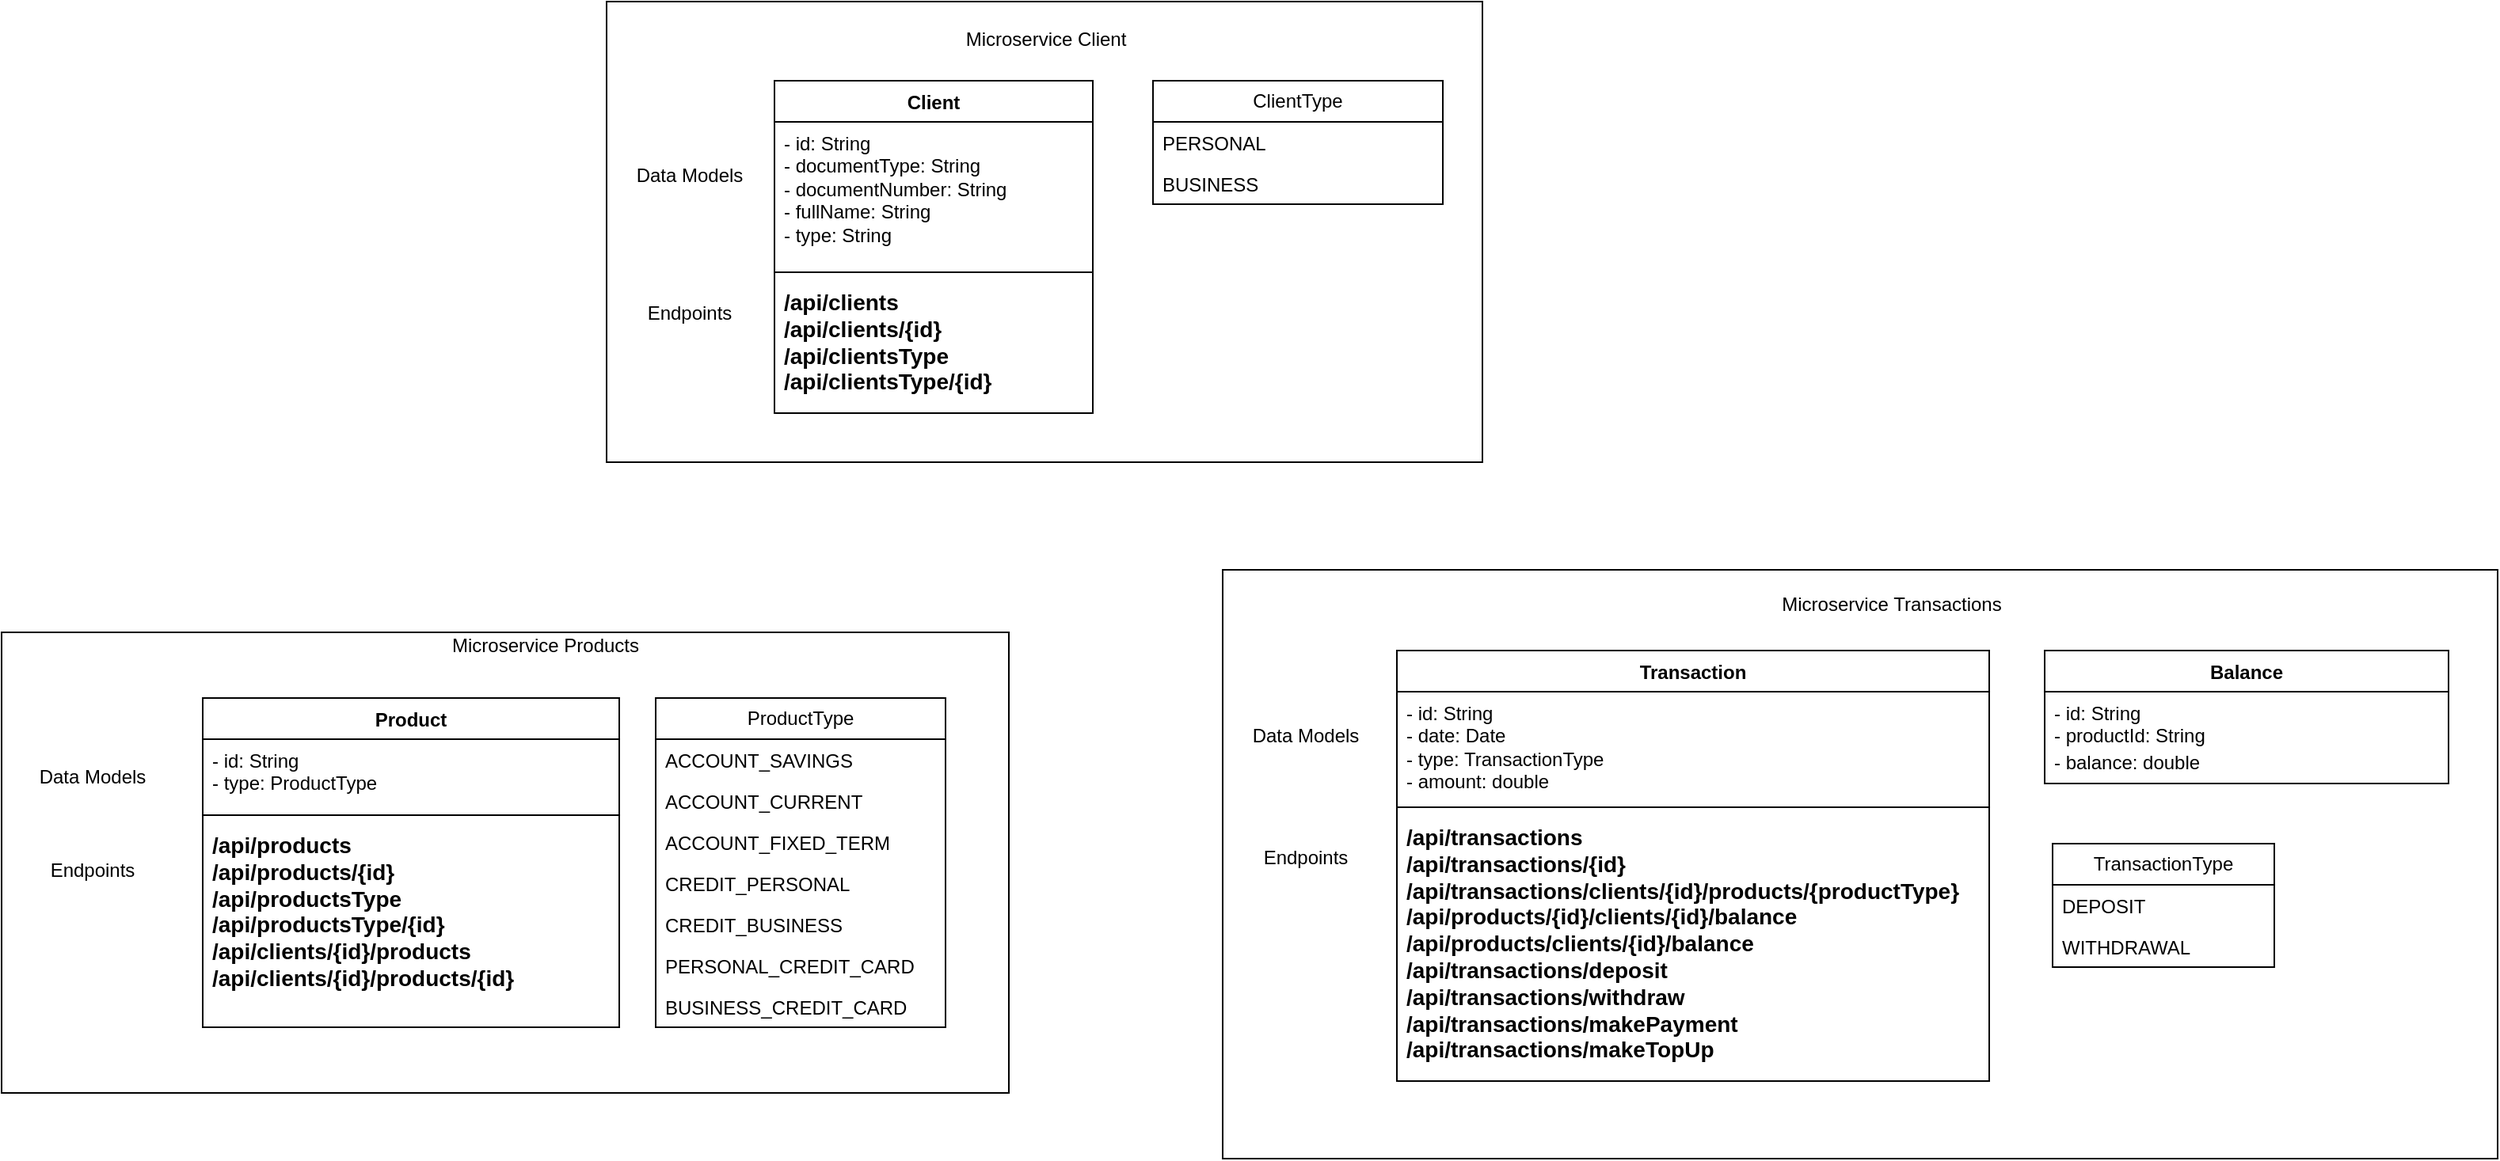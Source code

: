 <mxfile version="21.6.1" type="device">
  <diagram name="Página-1" id="byQaw5cqvZ2PZXJsykcE">
    <mxGraphModel dx="1434" dy="1213" grid="0" gridSize="10" guides="1" tooltips="1" connect="1" arrows="1" fold="1" page="0" pageScale="1" pageWidth="827" pageHeight="1169" math="0" shadow="0">
      <root>
        <mxCell id="0" />
        <mxCell id="1" parent="0" />
        <mxCell id="kyLPirycK8c-wqSpg7BQ-3" value="" style="verticalLabelPosition=bottom;verticalAlign=top;html=1;shape=mxgraph.basic.rect;fillColor2=none;strokeWidth=1;size=20;indent=5;" vertex="1" parent="1">
          <mxGeometry x="696" y="-298" width="805" height="372" as="geometry" />
        </mxCell>
        <mxCell id="kyLPirycK8c-wqSpg7BQ-2" value="" style="verticalLabelPosition=bottom;verticalAlign=top;html=1;shape=mxgraph.basic.rect;fillColor2=none;strokeWidth=1;size=20;indent=5;" vertex="1" parent="1">
          <mxGeometry x="-75" y="-258.5" width="636" height="291" as="geometry" />
        </mxCell>
        <mxCell id="Dh1_PqeGlYigmbHntT6k-110" value="" style="verticalLabelPosition=bottom;verticalAlign=top;html=1;shape=mxgraph.basic.rect;fillColor2=none;strokeWidth=1;size=20;indent=5;" parent="1" vertex="1">
          <mxGeometry x="307" y="-657" width="553" height="291" as="geometry" />
        </mxCell>
        <mxCell id="Dh1_PqeGlYigmbHntT6k-1" value="Product" style="swimlane;fontStyle=1;align=center;verticalAlign=top;childLayout=stackLayout;horizontal=1;startSize=26;horizontalStack=0;resizeParent=1;resizeParentMax=0;resizeLast=0;collapsible=1;marginBottom=0;whiteSpace=wrap;html=1;fillColor=#FFFFFF;" parent="1" vertex="1">
          <mxGeometry x="52" y="-217" width="263" height="208" as="geometry" />
        </mxCell>
        <mxCell id="Dh1_PqeGlYigmbHntT6k-2" value="- id: String&lt;br&gt;- type: ProductType&lt;br&gt;&lt;span style=&quot;border: 0px solid rgb(217, 217, 227); box-sizing: border-box; --tw-border-spacing-x: 0; --tw-border-spacing-y: 0; --tw-translate-x: 0; --tw-translate-y: 0; --tw-rotate: 0; --tw-skew-x: 0; --tw-skew-y: 0; --tw-scale-x: 1; --tw-scale-y: 1; --tw-pan-x: ; --tw-pan-y: ; --tw-pinch-zoom: ; --tw-scroll-snap-strictness: proximity; --tw-gradient-from-position: ; --tw-gradient-via-position: ; --tw-gradient-to-position: ; --tw-ordinal: ; --tw-slashed-zero: ; --tw-numeric-figure: ; --tw-numeric-spacing: ; --tw-numeric-fraction: ; --tw-ring-inset: ; --tw-ring-offset-width: 0px; --tw-ring-offset-color: #fff; --tw-ring-color: rgba(69,89,164,.5); --tw-ring-offset-shadow: 0 0 transparent; --tw-ring-shadow: 0 0 transparent; --tw-shadow: 0 0 transparent; --tw-shadow-colored: 0 0 transparent; --tw-blur: ; --tw-brightness: ; --tw-contrast: ; --tw-grayscale: ; --tw-hue-rotate: ; --tw-invert: ; --tw-saturate: ; --tw-sepia: ; --tw-drop-shadow: ; --tw-backdrop-blur: ; --tw-backdrop-brightness: ; --tw-backdrop-contrast: ; --tw-backdrop-grayscale: ; --tw-backdrop-hue-rotate: ; --tw-backdrop-invert: ; --tw-backdrop-opacity: ; --tw-backdrop-saturate: ; --tw-backdrop-sepia: ; color: rgb(255, 255, 255); font-family: &amp;quot;Söhne Mono&amp;quot;, Monaco, &amp;quot;Andale Mono&amp;quot;, &amp;quot;Ubuntu Mono&amp;quot;, monospace; font-size: 14px; background-color: rgb(0, 0, 0);&quot; class=&quot;xml&quot;&gt;&lt;span style=&quot;border: 0px solid rgb(217, 217, 227); box-sizing: border-box; --tw-border-spacing-x: 0; --tw-border-spacing-y: 0; --tw-translate-x: 0; --tw-translate-y: 0; --tw-rotate: 0; --tw-skew-x: 0; --tw-skew-y: 0; --tw-scale-x: 1; --tw-scale-y: 1; --tw-pan-x: ; --tw-pan-y: ; --tw-pinch-zoom: ; --tw-scroll-snap-strictness: proximity; --tw-gradient-from-position: ; --tw-gradient-via-position: ; --tw-gradient-to-position: ; --tw-ordinal: ; --tw-slashed-zero: ; --tw-numeric-figure: ; --tw-numeric-spacing: ; --tw-numeric-fraction: ; --tw-ring-inset: ; --tw-ring-offset-width: 0px; --tw-ring-offset-color: #fff; --tw-ring-color: rgba(69,89,164,.5); --tw-ring-offset-shadow: 0 0 transparent; --tw-ring-shadow: 0 0 transparent; --tw-shadow: 0 0 transparent; --tw-shadow-colored: 0 0 transparent; --tw-blur: ; --tw-brightness: ; --tw-contrast: ; --tw-grayscale: ; --tw-hue-rotate: ; --tw-invert: ; --tw-saturate: ; --tw-sepia: ; --tw-drop-shadow: ; --tw-backdrop-blur: ; --tw-backdrop-brightness: ; --tw-backdrop-contrast: ; --tw-backdrop-grayscale: ; --tw-backdrop-hue-rotate: ; --tw-backdrop-invert: ; --tw-backdrop-opacity: ; --tw-backdrop-saturate: ; --tw-backdrop-sepia: ;&quot; class=&quot;hljs-tag&quot;&gt;&lt;br&gt;&lt;br&gt;&lt;/span&gt;&lt;/span&gt;" style="text;strokeColor=none;fillColor=none;align=left;verticalAlign=top;spacingLeft=4;spacingRight=4;overflow=hidden;rotatable=0;points=[[0,0.5],[1,0.5]];portConstraint=eastwest;whiteSpace=wrap;html=1;" parent="Dh1_PqeGlYigmbHntT6k-1" vertex="1">
          <mxGeometry y="26" width="263" height="44" as="geometry" />
        </mxCell>
        <mxCell id="Dh1_PqeGlYigmbHntT6k-3" value="" style="line;strokeWidth=1;fillColor=none;align=left;verticalAlign=middle;spacingTop=-1;spacingLeft=3;spacingRight=3;rotatable=0;labelPosition=right;points=[];portConstraint=eastwest;strokeColor=inherit;" parent="Dh1_PqeGlYigmbHntT6k-1" vertex="1">
          <mxGeometry y="70" width="263" height="8" as="geometry" />
        </mxCell>
        <mxCell id="Dh1_PqeGlYigmbHntT6k-4" value="&lt;b style=&quot;border-color: var(--border-color); font-size: 14px;&quot;&gt;&lt;b style=&quot;border-color: var(--border-color);&quot;&gt;/api&lt;/b&gt;/products&lt;br style=&quot;border-color: var(--border-color);&quot;&gt;&lt;b style=&quot;border-color: var(--border-color);&quot;&gt;/api&lt;/b&gt;/&lt;b style=&quot;border-color: var(--border-color);&quot;&gt;products&lt;/b&gt;/{id}&lt;br&gt;&lt;b style=&quot;border-color: var(--border-color);&quot;&gt;&lt;b style=&quot;border-color: var(--border-color);&quot;&gt;/api&lt;/b&gt;/productsType&lt;br style=&quot;border-color: var(--border-color);&quot;&gt;&lt;b style=&quot;border-color: var(--border-color);&quot;&gt;/api&lt;/b&gt;/&lt;b style=&quot;border-color: var(--border-color);&quot;&gt;productsType&lt;/b&gt;/{id}&lt;/b&gt;&lt;br&gt;&lt;b style=&quot;border-color: var(--border-color);&quot;&gt;/api/clients/{id}/products&lt;br&gt;&lt;/b&gt;&lt;b style=&quot;border-color: var(--border-color);&quot;&gt;&lt;b style=&quot;border-color: var(--border-color);&quot;&gt;/api/clients/{id}/products/{id}&lt;/b&gt;&lt;/b&gt;&lt;br&gt;&lt;/b&gt;" style="text;strokeColor=none;fillColor=none;align=left;verticalAlign=top;spacingLeft=4;spacingRight=4;overflow=hidden;rotatable=0;points=[[0,0.5],[1,0.5]];portConstraint=eastwest;whiteSpace=wrap;html=1;" parent="Dh1_PqeGlYigmbHntT6k-1" vertex="1">
          <mxGeometry y="78" width="263" height="130" as="geometry" />
        </mxCell>
        <mxCell id="Dh1_PqeGlYigmbHntT6k-47" value="ProductType" style="swimlane;fontStyle=0;childLayout=stackLayout;horizontal=1;startSize=26;fillColor=none;horizontalStack=0;resizeParent=1;resizeParentMax=0;resizeLast=0;collapsible=1;marginBottom=0;whiteSpace=wrap;html=1;" parent="1" vertex="1">
          <mxGeometry x="338" y="-217" width="183" height="208" as="geometry">
            <mxRectangle x="432" y="33" width="93" height="26" as="alternateBounds" />
          </mxGeometry>
        </mxCell>
        <mxCell id="Dh1_PqeGlYigmbHntT6k-48" value="ACCOUNT_SAVINGS" style="text;strokeColor=none;fillColor=none;align=left;verticalAlign=top;spacingLeft=4;spacingRight=4;overflow=hidden;rotatable=0;points=[[0,0.5],[1,0.5]];portConstraint=eastwest;whiteSpace=wrap;html=1;" parent="Dh1_PqeGlYigmbHntT6k-47" vertex="1">
          <mxGeometry y="26" width="183" height="26" as="geometry" />
        </mxCell>
        <mxCell id="Dh1_PqeGlYigmbHntT6k-49" value="ACCOUNT_CURRENT" style="text;strokeColor=none;fillColor=none;align=left;verticalAlign=top;spacingLeft=4;spacingRight=4;overflow=hidden;rotatable=0;points=[[0,0.5],[1,0.5]];portConstraint=eastwest;whiteSpace=wrap;html=1;" parent="Dh1_PqeGlYigmbHntT6k-47" vertex="1">
          <mxGeometry y="52" width="183" height="26" as="geometry" />
        </mxCell>
        <mxCell id="Dh1_PqeGlYigmbHntT6k-50" value="ACCOUNT_FIXED_TERM" style="text;strokeColor=none;fillColor=none;align=left;verticalAlign=top;spacingLeft=4;spacingRight=4;overflow=hidden;rotatable=0;points=[[0,0.5],[1,0.5]];portConstraint=eastwest;whiteSpace=wrap;html=1;" parent="Dh1_PqeGlYigmbHntT6k-47" vertex="1">
          <mxGeometry y="78" width="183" height="26" as="geometry" />
        </mxCell>
        <mxCell id="Dh1_PqeGlYigmbHntT6k-85" value="CREDIT_PERSONAL" style="text;strokeColor=none;fillColor=none;align=left;verticalAlign=top;spacingLeft=4;spacingRight=4;overflow=hidden;rotatable=0;points=[[0,0.5],[1,0.5]];portConstraint=eastwest;whiteSpace=wrap;html=1;" parent="Dh1_PqeGlYigmbHntT6k-47" vertex="1">
          <mxGeometry y="104" width="183" height="26" as="geometry" />
        </mxCell>
        <mxCell id="Dh1_PqeGlYigmbHntT6k-86" value="CREDIT_BUSINESS" style="text;strokeColor=none;fillColor=none;align=left;verticalAlign=top;spacingLeft=4;spacingRight=4;overflow=hidden;rotatable=0;points=[[0,0.5],[1,0.5]];portConstraint=eastwest;whiteSpace=wrap;html=1;" parent="Dh1_PqeGlYigmbHntT6k-47" vertex="1">
          <mxGeometry y="130" width="183" height="26" as="geometry" />
        </mxCell>
        <mxCell id="Dh1_PqeGlYigmbHntT6k-87" value="PERSONAL_CREDIT_CARD" style="text;strokeColor=none;fillColor=none;align=left;verticalAlign=top;spacingLeft=4;spacingRight=4;overflow=hidden;rotatable=0;points=[[0,0.5],[1,0.5]];portConstraint=eastwest;whiteSpace=wrap;html=1;" parent="Dh1_PqeGlYigmbHntT6k-47" vertex="1">
          <mxGeometry y="156" width="183" height="26" as="geometry" />
        </mxCell>
        <mxCell id="Dh1_PqeGlYigmbHntT6k-88" value="BUSINESS_CREDIT_CARD" style="text;strokeColor=none;fillColor=none;align=left;verticalAlign=top;spacingLeft=4;spacingRight=4;overflow=hidden;rotatable=0;points=[[0,0.5],[1,0.5]];portConstraint=eastwest;whiteSpace=wrap;html=1;" parent="Dh1_PqeGlYigmbHntT6k-47" vertex="1">
          <mxGeometry y="182" width="183" height="26" as="geometry" />
        </mxCell>
        <mxCell id="Dh1_PqeGlYigmbHntT6k-54" value="Transaction" style="swimlane;fontStyle=1;align=center;verticalAlign=top;childLayout=stackLayout;horizontal=1;startSize=26;horizontalStack=0;resizeParent=1;resizeParentMax=0;resizeLast=0;collapsible=1;marginBottom=0;whiteSpace=wrap;html=1;fillColor=#FFFFFF;" parent="1" vertex="1">
          <mxGeometry x="806" y="-247" width="374" height="272" as="geometry" />
        </mxCell>
        <mxCell id="Dh1_PqeGlYigmbHntT6k-55" value="- id: String&lt;br&gt;- date: Date&lt;br&gt;- type: TransactionType&lt;br&gt;- amount: double&lt;br&gt;&lt;span style=&quot;border: 0px solid rgb(217, 217, 227); box-sizing: border-box; --tw-border-spacing-x: 0; --tw-border-spacing-y: 0; --tw-translate-x: 0; --tw-translate-y: 0; --tw-rotate: 0; --tw-skew-x: 0; --tw-skew-y: 0; --tw-scale-x: 1; --tw-scale-y: 1; --tw-pan-x: ; --tw-pan-y: ; --tw-pinch-zoom: ; --tw-scroll-snap-strictness: proximity; --tw-gradient-from-position: ; --tw-gradient-via-position: ; --tw-gradient-to-position: ; --tw-ordinal: ; --tw-slashed-zero: ; --tw-numeric-figure: ; --tw-numeric-spacing: ; --tw-numeric-fraction: ; --tw-ring-inset: ; --tw-ring-offset-width: 0px; --tw-ring-offset-color: #fff; --tw-ring-color: rgba(69,89,164,.5); --tw-ring-offset-shadow: 0 0 transparent; --tw-ring-shadow: 0 0 transparent; --tw-shadow: 0 0 transparent; --tw-shadow-colored: 0 0 transparent; --tw-blur: ; --tw-brightness: ; --tw-contrast: ; --tw-grayscale: ; --tw-hue-rotate: ; --tw-invert: ; --tw-saturate: ; --tw-sepia: ; --tw-drop-shadow: ; --tw-backdrop-blur: ; --tw-backdrop-brightness: ; --tw-backdrop-contrast: ; --tw-backdrop-grayscale: ; --tw-backdrop-hue-rotate: ; --tw-backdrop-invert: ; --tw-backdrop-opacity: ; --tw-backdrop-saturate: ; --tw-backdrop-sepia: ; color: rgb(255, 255, 255); font-family: &amp;quot;Söhne Mono&amp;quot;, Monaco, &amp;quot;Andale Mono&amp;quot;, &amp;quot;Ubuntu Mono&amp;quot;, monospace; font-size: 14px; background-color: rgb(0, 0, 0);&quot; class=&quot;xml&quot;&gt;&lt;span style=&quot;border: 0px solid rgb(217, 217, 227); box-sizing: border-box; --tw-border-spacing-x: 0; --tw-border-spacing-y: 0; --tw-translate-x: 0; --tw-translate-y: 0; --tw-rotate: 0; --tw-skew-x: 0; --tw-skew-y: 0; --tw-scale-x: 1; --tw-scale-y: 1; --tw-pan-x: ; --tw-pan-y: ; --tw-pinch-zoom: ; --tw-scroll-snap-strictness: proximity; --tw-gradient-from-position: ; --tw-gradient-via-position: ; --tw-gradient-to-position: ; --tw-ordinal: ; --tw-slashed-zero: ; --tw-numeric-figure: ; --tw-numeric-spacing: ; --tw-numeric-fraction: ; --tw-ring-inset: ; --tw-ring-offset-width: 0px; --tw-ring-offset-color: #fff; --tw-ring-color: rgba(69,89,164,.5); --tw-ring-offset-shadow: 0 0 transparent; --tw-ring-shadow: 0 0 transparent; --tw-shadow: 0 0 transparent; --tw-shadow-colored: 0 0 transparent; --tw-blur: ; --tw-brightness: ; --tw-contrast: ; --tw-grayscale: ; --tw-hue-rotate: ; --tw-invert: ; --tw-saturate: ; --tw-sepia: ; --tw-drop-shadow: ; --tw-backdrop-blur: ; --tw-backdrop-brightness: ; --tw-backdrop-contrast: ; --tw-backdrop-grayscale: ; --tw-backdrop-hue-rotate: ; --tw-backdrop-invert: ; --tw-backdrop-opacity: ; --tw-backdrop-saturate: ; --tw-backdrop-sepia: ;&quot; class=&quot;hljs-tag&quot;&gt;&lt;br&gt;&lt;br&gt;&lt;/span&gt;&lt;/span&gt;" style="text;strokeColor=none;fillColor=none;align=left;verticalAlign=top;spacingLeft=4;spacingRight=4;overflow=hidden;rotatable=0;points=[[0,0.5],[1,0.5]];portConstraint=eastwest;whiteSpace=wrap;html=1;" parent="Dh1_PqeGlYigmbHntT6k-54" vertex="1">
          <mxGeometry y="26" width="374" height="69" as="geometry" />
        </mxCell>
        <mxCell id="Dh1_PqeGlYigmbHntT6k-56" value="" style="line;strokeWidth=1;fillColor=none;align=left;verticalAlign=middle;spacingTop=-1;spacingLeft=3;spacingRight=3;rotatable=0;labelPosition=right;points=[];portConstraint=eastwest;strokeColor=inherit;" parent="Dh1_PqeGlYigmbHntT6k-54" vertex="1">
          <mxGeometry y="95" width="374" height="8" as="geometry" />
        </mxCell>
        <mxCell id="Dh1_PqeGlYigmbHntT6k-57" value="&lt;b style=&quot;border-color: var(--border-color); font-size: 14px;&quot;&gt;&lt;b style=&quot;border-color: var(--border-color);&quot;&gt;/api&lt;/b&gt;/transactions&lt;br style=&quot;border-color: var(--border-color);&quot;&gt;&lt;b style=&quot;border-color: var(--border-color);&quot;&gt;/api&lt;/b&gt;/&lt;b style=&quot;border-color: var(--border-color);&quot;&gt;transactions&lt;/b&gt;/{id}&lt;br style=&quot;border-color: var(--border-color);&quot;&gt;&lt;b style=&quot;border-color: var(--border-color);&quot;&gt;/api/&lt;b style=&quot;border-color: var(--border-color);&quot;&gt;&lt;b style=&quot;border-color: var(--border-color);&quot;&gt;transactions&lt;/b&gt;/&lt;/b&gt;clients/{id}/products/{productType}&lt;br style=&quot;border-color: var(--border-color);&quot;&gt;&lt;/b&gt;&lt;b style=&quot;border-color: var(--border-color);&quot;&gt;&lt;b style=&quot;border-color: var(--border-color);&quot;&gt;/api/products/{id}/clients/{id}/balance&lt;br&gt;&lt;/b&gt;&lt;/b&gt;&lt;/b&gt;&lt;b style=&quot;border-color: var(--border-color); font-size: 14px;&quot;&gt;/api/products/clients/{id}/balance&lt;/b&gt;&lt;br&gt;&lt;b style=&quot;border-color: var(--border-color); font-size: 14px;&quot;&gt;&lt;b style=&quot;border-color: var(--border-color);&quot;&gt;/api&lt;/b&gt;/transactions/&lt;/b&gt;&lt;b&gt;&lt;font style=&quot;font-size: 14px;&quot;&gt;deposit&lt;br&gt;&lt;/font&gt;&lt;/b&gt;&lt;b style=&quot;border-color: var(--border-color); font-size: 14px;&quot;&gt;&lt;b style=&quot;border-color: var(--border-color);&quot;&gt;/api&lt;/b&gt;/transactions/&lt;/b&gt;&lt;b&gt;&lt;font style=&quot;font-size: 14px;&quot;&gt;withdraw&lt;br&gt;&lt;/font&gt;&lt;/b&gt;&lt;b style=&quot;border-color: var(--border-color); font-size: 14px;&quot;&gt;&lt;b style=&quot;border-color: var(--border-color);&quot;&gt;/api&lt;/b&gt;/transactions/&lt;/b&gt;&lt;b&gt;&lt;font style=&quot;font-size: 14px;&quot;&gt;makePayment&lt;br&gt;&lt;/font&gt;&lt;/b&gt;&lt;b style=&quot;border-color: var(--border-color); font-size: 14px;&quot;&gt;&lt;b style=&quot;border-color: var(--border-color);&quot;&gt;/api&lt;/b&gt;/transactions/&lt;/b&gt;&lt;b&gt;&lt;font style=&quot;font-size: 14px;&quot;&gt;makeTopUp&lt;/font&gt;&lt;/b&gt;" style="text;strokeColor=none;fillColor=none;align=left;verticalAlign=top;spacingLeft=4;spacingRight=4;overflow=hidden;rotatable=0;points=[[0,0.5],[1,0.5]];portConstraint=eastwest;whiteSpace=wrap;html=1;" parent="Dh1_PqeGlYigmbHntT6k-54" vertex="1">
          <mxGeometry y="103" width="374" height="169" as="geometry" />
        </mxCell>
        <mxCell id="Dh1_PqeGlYigmbHntT6k-62" value="TransactionType" style="swimlane;fontStyle=0;childLayout=stackLayout;horizontal=1;startSize=26;fillColor=none;horizontalStack=0;resizeParent=1;resizeParentMax=0;resizeLast=0;collapsible=1;marginBottom=0;whiteSpace=wrap;html=1;" parent="1" vertex="1">
          <mxGeometry x="1220" y="-125" width="140" height="78" as="geometry" />
        </mxCell>
        <mxCell id="Dh1_PqeGlYigmbHntT6k-63" value="DEPOSIT" style="text;strokeColor=none;fillColor=none;align=left;verticalAlign=top;spacingLeft=4;spacingRight=4;overflow=hidden;rotatable=0;points=[[0,0.5],[1,0.5]];portConstraint=eastwest;whiteSpace=wrap;html=1;" parent="Dh1_PqeGlYigmbHntT6k-62" vertex="1">
          <mxGeometry y="26" width="140" height="26" as="geometry" />
        </mxCell>
        <mxCell id="Dh1_PqeGlYigmbHntT6k-64" value="WITHDRAWAL" style="text;strokeColor=none;fillColor=none;align=left;verticalAlign=top;spacingLeft=4;spacingRight=4;overflow=hidden;rotatable=0;points=[[0,0.5],[1,0.5]];portConstraint=eastwest;whiteSpace=wrap;html=1;" parent="Dh1_PqeGlYigmbHntT6k-62" vertex="1">
          <mxGeometry y="52" width="140" height="26" as="geometry" />
        </mxCell>
        <mxCell id="Dh1_PqeGlYigmbHntT6k-77" value="Balance" style="swimlane;fontStyle=1;align=center;verticalAlign=top;childLayout=stackLayout;horizontal=1;startSize=26;horizontalStack=0;resizeParent=1;resizeParentMax=0;resizeLast=0;collapsible=1;marginBottom=0;whiteSpace=wrap;html=1;fillColor=#FFFFFF;" parent="1" vertex="1">
          <mxGeometry x="1215" y="-247" width="255" height="84" as="geometry" />
        </mxCell>
        <mxCell id="Dh1_PqeGlYigmbHntT6k-78" value="- id: String&lt;br&gt;- productId: String&lt;br&gt;- balance: double&lt;span style=&quot;border: 0px solid rgb(217, 217, 227); box-sizing: border-box; --tw-border-spacing-x: 0; --tw-border-spacing-y: 0; --tw-translate-x: 0; --tw-translate-y: 0; --tw-rotate: 0; --tw-skew-x: 0; --tw-skew-y: 0; --tw-scale-x: 1; --tw-scale-y: 1; --tw-pan-x: ; --tw-pan-y: ; --tw-pinch-zoom: ; --tw-scroll-snap-strictness: proximity; --tw-gradient-from-position: ; --tw-gradient-via-position: ; --tw-gradient-to-position: ; --tw-ordinal: ; --tw-slashed-zero: ; --tw-numeric-figure: ; --tw-numeric-spacing: ; --tw-numeric-fraction: ; --tw-ring-inset: ; --tw-ring-offset-width: 0px; --tw-ring-offset-color: #fff; --tw-ring-color: rgba(69,89,164,.5); --tw-ring-offset-shadow: 0 0 transparent; --tw-ring-shadow: 0 0 transparent; --tw-shadow: 0 0 transparent; --tw-shadow-colored: 0 0 transparent; --tw-blur: ; --tw-brightness: ; --tw-contrast: ; --tw-grayscale: ; --tw-hue-rotate: ; --tw-invert: ; --tw-saturate: ; --tw-sepia: ; --tw-drop-shadow: ; --tw-backdrop-blur: ; --tw-backdrop-brightness: ; --tw-backdrop-contrast: ; --tw-backdrop-grayscale: ; --tw-backdrop-hue-rotate: ; --tw-backdrop-invert: ; --tw-backdrop-opacity: ; --tw-backdrop-saturate: ; --tw-backdrop-sepia: ; color: rgb(255, 255, 255); font-family: &amp;quot;Söhne Mono&amp;quot;, Monaco, &amp;quot;Andale Mono&amp;quot;, &amp;quot;Ubuntu Mono&amp;quot;, monospace; font-size: 14px; background-color: rgb(0, 0, 0);&quot; class=&quot;xml&quot;&gt;&lt;span style=&quot;border: 0px solid rgb(217, 217, 227); box-sizing: border-box; --tw-border-spacing-x: 0; --tw-border-spacing-y: 0; --tw-translate-x: 0; --tw-translate-y: 0; --tw-rotate: 0; --tw-skew-x: 0; --tw-skew-y: 0; --tw-scale-x: 1; --tw-scale-y: 1; --tw-pan-x: ; --tw-pan-y: ; --tw-pinch-zoom: ; --tw-scroll-snap-strictness: proximity; --tw-gradient-from-position: ; --tw-gradient-via-position: ; --tw-gradient-to-position: ; --tw-ordinal: ; --tw-slashed-zero: ; --tw-numeric-figure: ; --tw-numeric-spacing: ; --tw-numeric-fraction: ; --tw-ring-inset: ; --tw-ring-offset-width: 0px; --tw-ring-offset-color: #fff; --tw-ring-color: rgba(69,89,164,.5); --tw-ring-offset-shadow: 0 0 transparent; --tw-ring-shadow: 0 0 transparent; --tw-shadow: 0 0 transparent; --tw-shadow-colored: 0 0 transparent; --tw-blur: ; --tw-brightness: ; --tw-contrast: ; --tw-grayscale: ; --tw-hue-rotate: ; --tw-invert: ; --tw-saturate: ; --tw-sepia: ; --tw-drop-shadow: ; --tw-backdrop-blur: ; --tw-backdrop-brightness: ; --tw-backdrop-contrast: ; --tw-backdrop-grayscale: ; --tw-backdrop-hue-rotate: ; --tw-backdrop-invert: ; --tw-backdrop-opacity: ; --tw-backdrop-saturate: ; --tw-backdrop-sepia: ;&quot; class=&quot;hljs-tag&quot;&gt;&lt;br&gt;&lt;/span&gt;&lt;/span&gt;" style="text;strokeColor=none;fillColor=none;align=left;verticalAlign=top;spacingLeft=4;spacingRight=4;overflow=hidden;rotatable=0;points=[[0,0.5],[1,0.5]];portConstraint=eastwest;whiteSpace=wrap;html=1;" parent="Dh1_PqeGlYigmbHntT6k-77" vertex="1">
          <mxGeometry y="26" width="255" height="58" as="geometry" />
        </mxCell>
        <mxCell id="Dh1_PqeGlYigmbHntT6k-108" value="Microservice Client" style="text;html=1;align=center;verticalAlign=middle;resizable=0;points=[];autosize=1;strokeColor=none;fillColor=none;" parent="1" vertex="1">
          <mxGeometry x="524" y="-646" width="119" height="26" as="geometry" />
        </mxCell>
        <mxCell id="Dh1_PqeGlYigmbHntT6k-111" value="Client" style="swimlane;fontStyle=1;align=center;verticalAlign=top;childLayout=stackLayout;horizontal=1;startSize=26;horizontalStack=0;resizeParent=1;resizeParentMax=0;resizeLast=0;collapsible=1;marginBottom=0;whiteSpace=wrap;html=1;" parent="1" vertex="1">
          <mxGeometry x="413" y="-607" width="201" height="210" as="geometry" />
        </mxCell>
        <mxCell id="Dh1_PqeGlYigmbHntT6k-112" value="- id: String&lt;br style=&quot;border-color: var(--border-color);&quot;&gt;- documentType: String&lt;br style=&quot;border-color: var(--border-color);&quot;&gt;- documentNumber: String&lt;br style=&quot;border-color: var(--border-color);&quot;&gt;- fullName: String&lt;br style=&quot;border-color: var(--border-color);&quot;&gt;- type: String&lt;br style=&quot;border-color: var(--border-color);&quot;&gt;&lt;span style=&quot;border: 0px solid rgb(217, 217, 227); box-sizing: border-box; --tw-border-spacing-x: 0; --tw-border-spacing-y: 0; --tw-translate-x: 0; --tw-translate-y: 0; --tw-rotate: 0; --tw-skew-x: 0; --tw-skew-y: 0; --tw-scale-x: 1; --tw-scale-y: 1; --tw-pan-x: ; --tw-pan-y: ; --tw-pinch-zoom: ; --tw-scroll-snap-strictness: proximity; --tw-gradient-from-position: ; --tw-gradient-via-position: ; --tw-gradient-to-position: ; --tw-ordinal: ; --tw-slashed-zero: ; --tw-numeric-figure: ; --tw-numeric-spacing: ; --tw-numeric-fraction: ; --tw-ring-inset: ; --tw-ring-offset-width: 0px; --tw-ring-offset-color: #fff; --tw-ring-color: rgba(69,89,164,.5); --tw-ring-offset-shadow: 0 0 transparent; --tw-ring-shadow: 0 0 transparent; --tw-shadow: 0 0 transparent; --tw-shadow-colored: 0 0 transparent; --tw-blur: ; --tw-brightness: ; --tw-contrast: ; --tw-grayscale: ; --tw-hue-rotate: ; --tw-invert: ; --tw-saturate: ; --tw-sepia: ; --tw-drop-shadow: ; --tw-backdrop-blur: ; --tw-backdrop-brightness: ; --tw-backdrop-contrast: ; --tw-backdrop-grayscale: ; --tw-backdrop-hue-rotate: ; --tw-backdrop-invert: ; --tw-backdrop-opacity: ; --tw-backdrop-saturate: ; --tw-backdrop-sepia: ; color: rgb(255, 255, 255); font-family: &amp;quot;Söhne Mono&amp;quot;, Monaco, &amp;quot;Andale Mono&amp;quot;, &amp;quot;Ubuntu Mono&amp;quot;, monospace; font-size: 14px; background-color: rgb(0, 0, 0);&quot; class=&quot;xml&quot;&gt;&lt;/span&gt;" style="text;strokeColor=none;fillColor=none;align=left;verticalAlign=top;spacingLeft=4;spacingRight=4;overflow=hidden;rotatable=0;points=[[0,0.5],[1,0.5]];portConstraint=eastwest;whiteSpace=wrap;html=1;" parent="Dh1_PqeGlYigmbHntT6k-111" vertex="1">
          <mxGeometry y="26" width="201" height="91" as="geometry" />
        </mxCell>
        <mxCell id="Dh1_PqeGlYigmbHntT6k-113" value="" style="line;strokeWidth=1;fillColor=none;align=left;verticalAlign=middle;spacingTop=-1;spacingLeft=3;spacingRight=3;rotatable=0;labelPosition=right;points=[];portConstraint=eastwest;strokeColor=inherit;" parent="Dh1_PqeGlYigmbHntT6k-111" vertex="1">
          <mxGeometry y="117" width="201" height="8" as="geometry" />
        </mxCell>
        <mxCell id="Dh1_PqeGlYigmbHntT6k-114" value="&lt;font style=&quot;font-size: 14px;&quot;&gt;&lt;b&gt;/api/clients&lt;br&gt;&lt;/b&gt;&lt;b style=&quot;border-color: var(--border-color);&quot;&gt;/api&lt;/b&gt;&lt;b&gt;/clients/{id}&lt;br&gt;&lt;/b&gt;&lt;b style=&quot;border-color: var(--border-color);&quot;&gt;&lt;b style=&quot;border-color: var(--border-color);&quot;&gt;/api&lt;/b&gt;/clientsType&lt;br style=&quot;border-color: var(--border-color);&quot;&gt;&lt;b style=&quot;border-color: var(--border-color);&quot;&gt;/api&lt;/b&gt;/clientsType/{id}&lt;/b&gt;&lt;b&gt;&lt;br&gt;&lt;/b&gt;&lt;/font&gt;" style="text;strokeColor=none;fillColor=none;align=left;verticalAlign=top;spacingLeft=4;spacingRight=4;overflow=hidden;rotatable=0;points=[[0,0.5],[1,0.5]];portConstraint=eastwest;whiteSpace=wrap;html=1;" parent="Dh1_PqeGlYigmbHntT6k-111" vertex="1">
          <mxGeometry y="125" width="201" height="85" as="geometry" />
        </mxCell>
        <mxCell id="Dh1_PqeGlYigmbHntT6k-120" value="Data Models" style="text;html=1;align=center;verticalAlign=middle;resizable=0;points=[];autosize=1;strokeColor=none;fillColor=none;" parent="1" vertex="1">
          <mxGeometry x="316" y="-560" width="85" height="26" as="geometry" />
        </mxCell>
        <mxCell id="Dh1_PqeGlYigmbHntT6k-121" value="Endpoints" style="text;html=1;align=center;verticalAlign=middle;resizable=0;points=[];autosize=1;strokeColor=none;fillColor=none;" parent="1" vertex="1">
          <mxGeometry x="323" y="-473" width="71" height="26" as="geometry" />
        </mxCell>
        <mxCell id="kyLPirycK8c-wqSpg7BQ-4" value="Microservice Products" style="text;html=1;align=center;verticalAlign=middle;resizable=0;points=[];autosize=1;strokeColor=none;fillColor=none;" vertex="1" parent="1">
          <mxGeometry x="200" y="-263" width="136" height="26" as="geometry" />
        </mxCell>
        <mxCell id="kyLPirycK8c-wqSpg7BQ-5" value="Microservice Transactions" style="text;html=1;align=center;verticalAlign=middle;resizable=0;points=[];autosize=1;strokeColor=none;fillColor=none;" vertex="1" parent="1">
          <mxGeometry x="1039" y="-289" width="157" height="26" as="geometry" />
        </mxCell>
        <mxCell id="kyLPirycK8c-wqSpg7BQ-6" value="Data Models" style="text;html=1;align=center;verticalAlign=middle;resizable=0;points=[];autosize=1;strokeColor=none;fillColor=none;" vertex="1" parent="1">
          <mxGeometry x="-61" y="-180.5" width="85" height="26" as="geometry" />
        </mxCell>
        <mxCell id="kyLPirycK8c-wqSpg7BQ-7" value="Data Models" style="text;html=1;align=center;verticalAlign=middle;resizable=0;points=[];autosize=1;strokeColor=none;fillColor=none;" vertex="1" parent="1">
          <mxGeometry x="705" y="-206.5" width="85" height="26" as="geometry" />
        </mxCell>
        <mxCell id="kyLPirycK8c-wqSpg7BQ-8" value="Endpoints" style="text;html=1;align=center;verticalAlign=middle;resizable=0;points=[];autosize=1;strokeColor=none;fillColor=none;" vertex="1" parent="1">
          <mxGeometry x="-54" y="-121.5" width="71" height="26" as="geometry" />
        </mxCell>
        <mxCell id="kyLPirycK8c-wqSpg7BQ-9" value="Endpoints" style="text;html=1;align=center;verticalAlign=middle;resizable=0;points=[];autosize=1;strokeColor=none;fillColor=none;" vertex="1" parent="1">
          <mxGeometry x="712" y="-129" width="71" height="26" as="geometry" />
        </mxCell>
        <mxCell id="kyLPirycK8c-wqSpg7BQ-10" value="ClientType" style="swimlane;fontStyle=0;childLayout=stackLayout;horizontal=1;startSize=26;fillColor=none;horizontalStack=0;resizeParent=1;resizeParentMax=0;resizeLast=0;collapsible=1;marginBottom=0;whiteSpace=wrap;html=1;" vertex="1" parent="1">
          <mxGeometry x="652" y="-607" width="183" height="78" as="geometry">
            <mxRectangle x="432" y="33" width="93" height="26" as="alternateBounds" />
          </mxGeometry>
        </mxCell>
        <mxCell id="kyLPirycK8c-wqSpg7BQ-11" value="PERSONAL" style="text;strokeColor=none;fillColor=none;align=left;verticalAlign=top;spacingLeft=4;spacingRight=4;overflow=hidden;rotatable=0;points=[[0,0.5],[1,0.5]];portConstraint=eastwest;whiteSpace=wrap;html=1;" vertex="1" parent="kyLPirycK8c-wqSpg7BQ-10">
          <mxGeometry y="26" width="183" height="26" as="geometry" />
        </mxCell>
        <mxCell id="kyLPirycK8c-wqSpg7BQ-12" value="BUSINESS" style="text;strokeColor=none;fillColor=none;align=left;verticalAlign=top;spacingLeft=4;spacingRight=4;overflow=hidden;rotatable=0;points=[[0,0.5],[1,0.5]];portConstraint=eastwest;whiteSpace=wrap;html=1;" vertex="1" parent="kyLPirycK8c-wqSpg7BQ-10">
          <mxGeometry y="52" width="183" height="26" as="geometry" />
        </mxCell>
      </root>
    </mxGraphModel>
  </diagram>
</mxfile>
